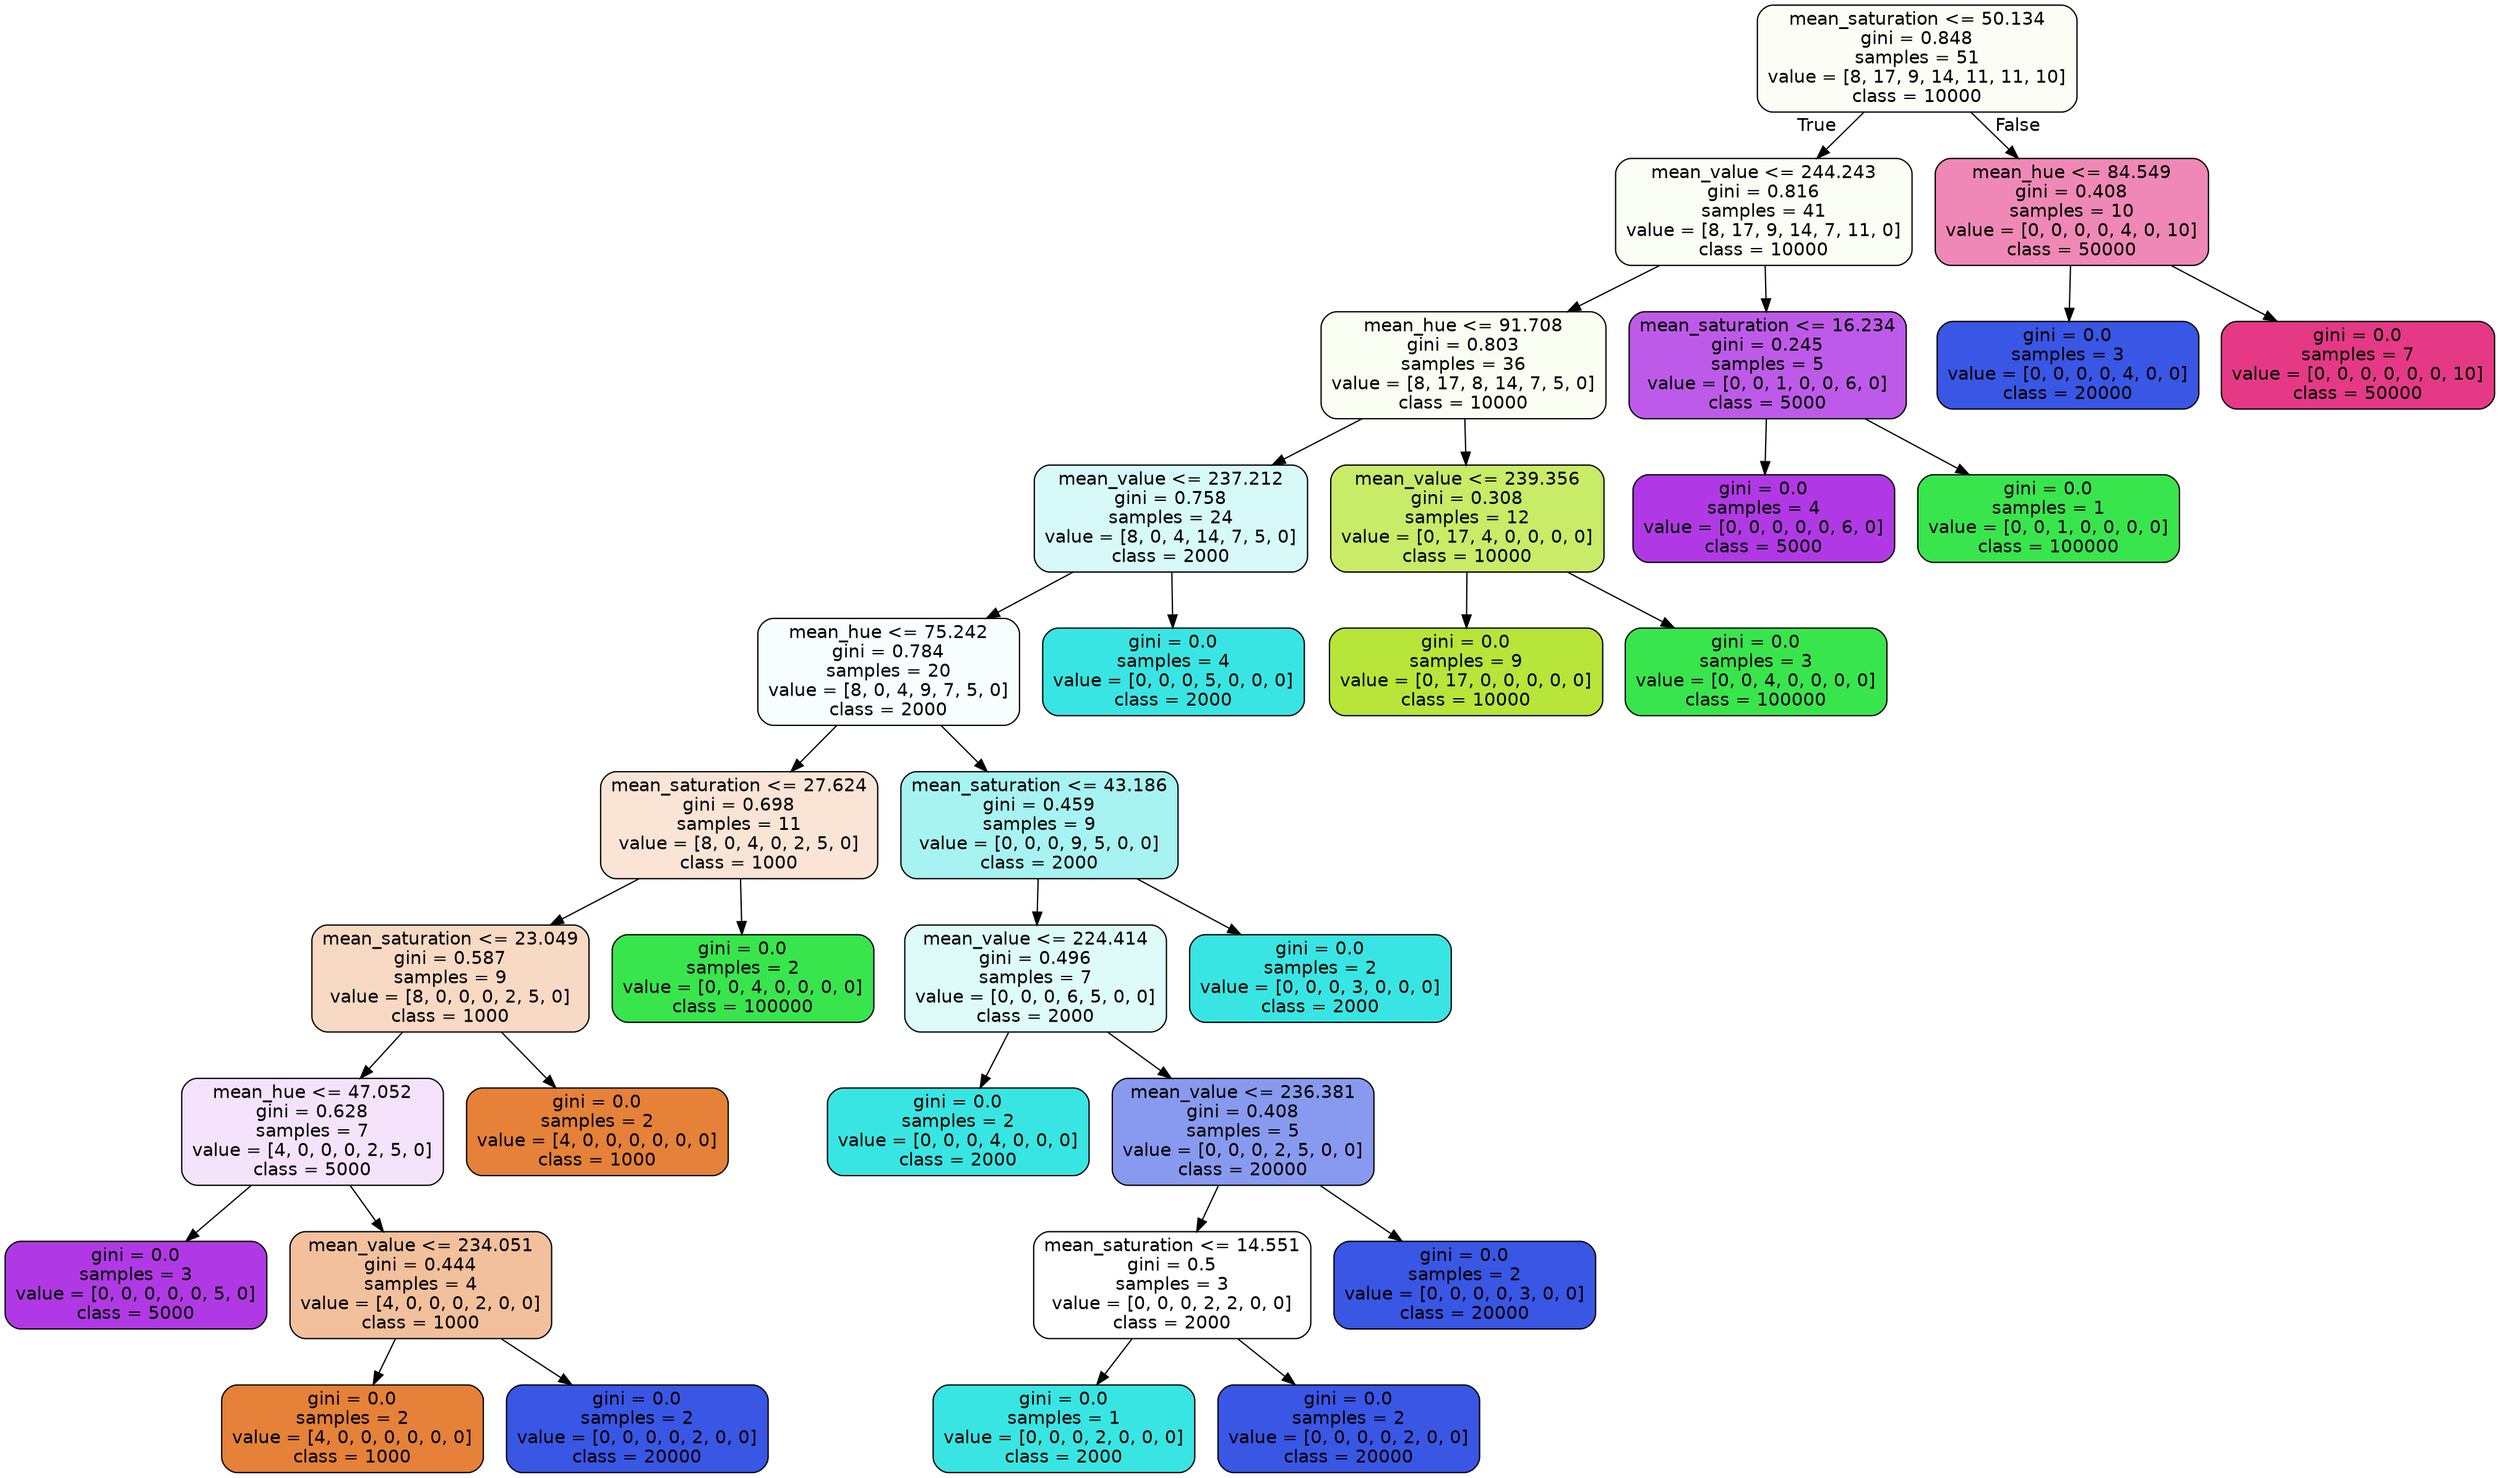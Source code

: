 digraph Tree {
node [shape=box, style="filled, rounded", color="black", fontname="helvetica"] ;
edge [fontname="helvetica"] ;
0 [label="mean_saturation <= 50.134\ngini = 0.848\nsamples = 51\nvalue = [8, 17, 9, 14, 11, 11, 10]\nclass = 10000", fillcolor="#fcfef6"] ;
1 [label="mean_value <= 244.243\ngini = 0.816\nsamples = 41\nvalue = [8, 17, 9, 14, 7, 11, 0]\nclass = 10000", fillcolor="#fbfef4"] ;
0 -> 1 [labeldistance=2.5, labelangle=45, headlabel="True"] ;
2 [label="mean_hue <= 91.708\ngini = 0.803\nsamples = 36\nvalue = [8, 17, 8, 14, 7, 5, 0]\nclass = 10000", fillcolor="#fafdf2"] ;
1 -> 2 ;
3 [label="mean_value <= 237.212\ngini = 0.758\nsamples = 24\nvalue = [8, 0, 4, 14, 7, 5, 0]\nclass = 2000", fillcolor="#d7faf9"] ;
2 -> 3 ;
4 [label="mean_hue <= 75.242\ngini = 0.784\nsamples = 20\nvalue = [8, 0, 4, 9, 7, 5, 0]\nclass = 2000", fillcolor="#f7fefe"] ;
3 -> 4 ;
5 [label="mean_saturation <= 27.624\ngini = 0.698\nsamples = 11\nvalue = [8, 0, 4, 0, 2, 5, 0]\nclass = 1000", fillcolor="#f9e4d5"] ;
4 -> 5 ;
6 [label="mean_saturation <= 23.049\ngini = 0.587\nsamples = 9\nvalue = [8, 0, 0, 0, 2, 5, 0]\nclass = 1000", fillcolor="#f7d9c4"] ;
5 -> 6 ;
7 [label="mean_hue <= 47.052\ngini = 0.628\nsamples = 7\nvalue = [4, 0, 0, 0, 2, 5, 0]\nclass = 5000", fillcolor="#f4e3fb"] ;
6 -> 7 ;
8 [label="gini = 0.0\nsamples = 3\nvalue = [0, 0, 0, 0, 0, 5, 0]\nclass = 5000", fillcolor="#b139e5"] ;
7 -> 8 ;
9 [label="mean_value <= 234.051\ngini = 0.444\nsamples = 4\nvalue = [4, 0, 0, 0, 2, 0, 0]\nclass = 1000", fillcolor="#f2c09c"] ;
7 -> 9 ;
10 [label="gini = 0.0\nsamples = 2\nvalue = [4, 0, 0, 0, 0, 0, 0]\nclass = 1000", fillcolor="#e58139"] ;
9 -> 10 ;
11 [label="gini = 0.0\nsamples = 2\nvalue = [0, 0, 0, 0, 2, 0, 0]\nclass = 20000", fillcolor="#3956e5"] ;
9 -> 11 ;
12 [label="gini = 0.0\nsamples = 2\nvalue = [4, 0, 0, 0, 0, 0, 0]\nclass = 1000", fillcolor="#e58139"] ;
6 -> 12 ;
13 [label="gini = 0.0\nsamples = 2\nvalue = [0, 0, 4, 0, 0, 0, 0]\nclass = 100000", fillcolor="#39e54d"] ;
5 -> 13 ;
14 [label="mean_saturation <= 43.186\ngini = 0.459\nsamples = 9\nvalue = [0, 0, 0, 9, 5, 0, 0]\nclass = 2000", fillcolor="#a7f3f2"] ;
4 -> 14 ;
15 [label="mean_value <= 224.414\ngini = 0.496\nsamples = 7\nvalue = [0, 0, 0, 6, 5, 0, 0]\nclass = 2000", fillcolor="#defbfa"] ;
14 -> 15 ;
16 [label="gini = 0.0\nsamples = 2\nvalue = [0, 0, 0, 4, 0, 0, 0]\nclass = 2000", fillcolor="#39e5e2"] ;
15 -> 16 ;
17 [label="mean_value <= 236.381\ngini = 0.408\nsamples = 5\nvalue = [0, 0, 0, 2, 5, 0, 0]\nclass = 20000", fillcolor="#889aef"] ;
15 -> 17 ;
18 [label="mean_saturation <= 14.551\ngini = 0.5\nsamples = 3\nvalue = [0, 0, 0, 2, 2, 0, 0]\nclass = 2000", fillcolor="#ffffff"] ;
17 -> 18 ;
19 [label="gini = 0.0\nsamples = 1\nvalue = [0, 0, 0, 2, 0, 0, 0]\nclass = 2000", fillcolor="#39e5e2"] ;
18 -> 19 ;
20 [label="gini = 0.0\nsamples = 2\nvalue = [0, 0, 0, 0, 2, 0, 0]\nclass = 20000", fillcolor="#3956e5"] ;
18 -> 20 ;
21 [label="gini = 0.0\nsamples = 2\nvalue = [0, 0, 0, 0, 3, 0, 0]\nclass = 20000", fillcolor="#3956e5"] ;
17 -> 21 ;
22 [label="gini = 0.0\nsamples = 2\nvalue = [0, 0, 0, 3, 0, 0, 0]\nclass = 2000", fillcolor="#39e5e2"] ;
14 -> 22 ;
23 [label="gini = 0.0\nsamples = 4\nvalue = [0, 0, 0, 5, 0, 0, 0]\nclass = 2000", fillcolor="#39e5e2"] ;
3 -> 23 ;
24 [label="mean_value <= 239.356\ngini = 0.308\nsamples = 12\nvalue = [0, 17, 4, 0, 0, 0, 0]\nclass = 10000", fillcolor="#c8eb68"] ;
2 -> 24 ;
25 [label="gini = 0.0\nsamples = 9\nvalue = [0, 17, 0, 0, 0, 0, 0]\nclass = 10000", fillcolor="#b7e539"] ;
24 -> 25 ;
26 [label="gini = 0.0\nsamples = 3\nvalue = [0, 0, 4, 0, 0, 0, 0]\nclass = 100000", fillcolor="#39e54d"] ;
24 -> 26 ;
27 [label="mean_saturation <= 16.234\ngini = 0.245\nsamples = 5\nvalue = [0, 0, 1, 0, 0, 6, 0]\nclass = 5000", fillcolor="#be5ae9"] ;
1 -> 27 ;
28 [label="gini = 0.0\nsamples = 4\nvalue = [0, 0, 0, 0, 0, 6, 0]\nclass = 5000", fillcolor="#b139e5"] ;
27 -> 28 ;
29 [label="gini = 0.0\nsamples = 1\nvalue = [0, 0, 1, 0, 0, 0, 0]\nclass = 100000", fillcolor="#39e54d"] ;
27 -> 29 ;
30 [label="mean_hue <= 84.549\ngini = 0.408\nsamples = 10\nvalue = [0, 0, 0, 0, 4, 0, 10]\nclass = 50000", fillcolor="#ef88b6"] ;
0 -> 30 [labeldistance=2.5, labelangle=-45, headlabel="False"] ;
31 [label="gini = 0.0\nsamples = 3\nvalue = [0, 0, 0, 0, 4, 0, 0]\nclass = 20000", fillcolor="#3956e5"] ;
30 -> 31 ;
32 [label="gini = 0.0\nsamples = 7\nvalue = [0, 0, 0, 0, 0, 0, 10]\nclass = 50000", fillcolor="#e53986"] ;
30 -> 32 ;
}
